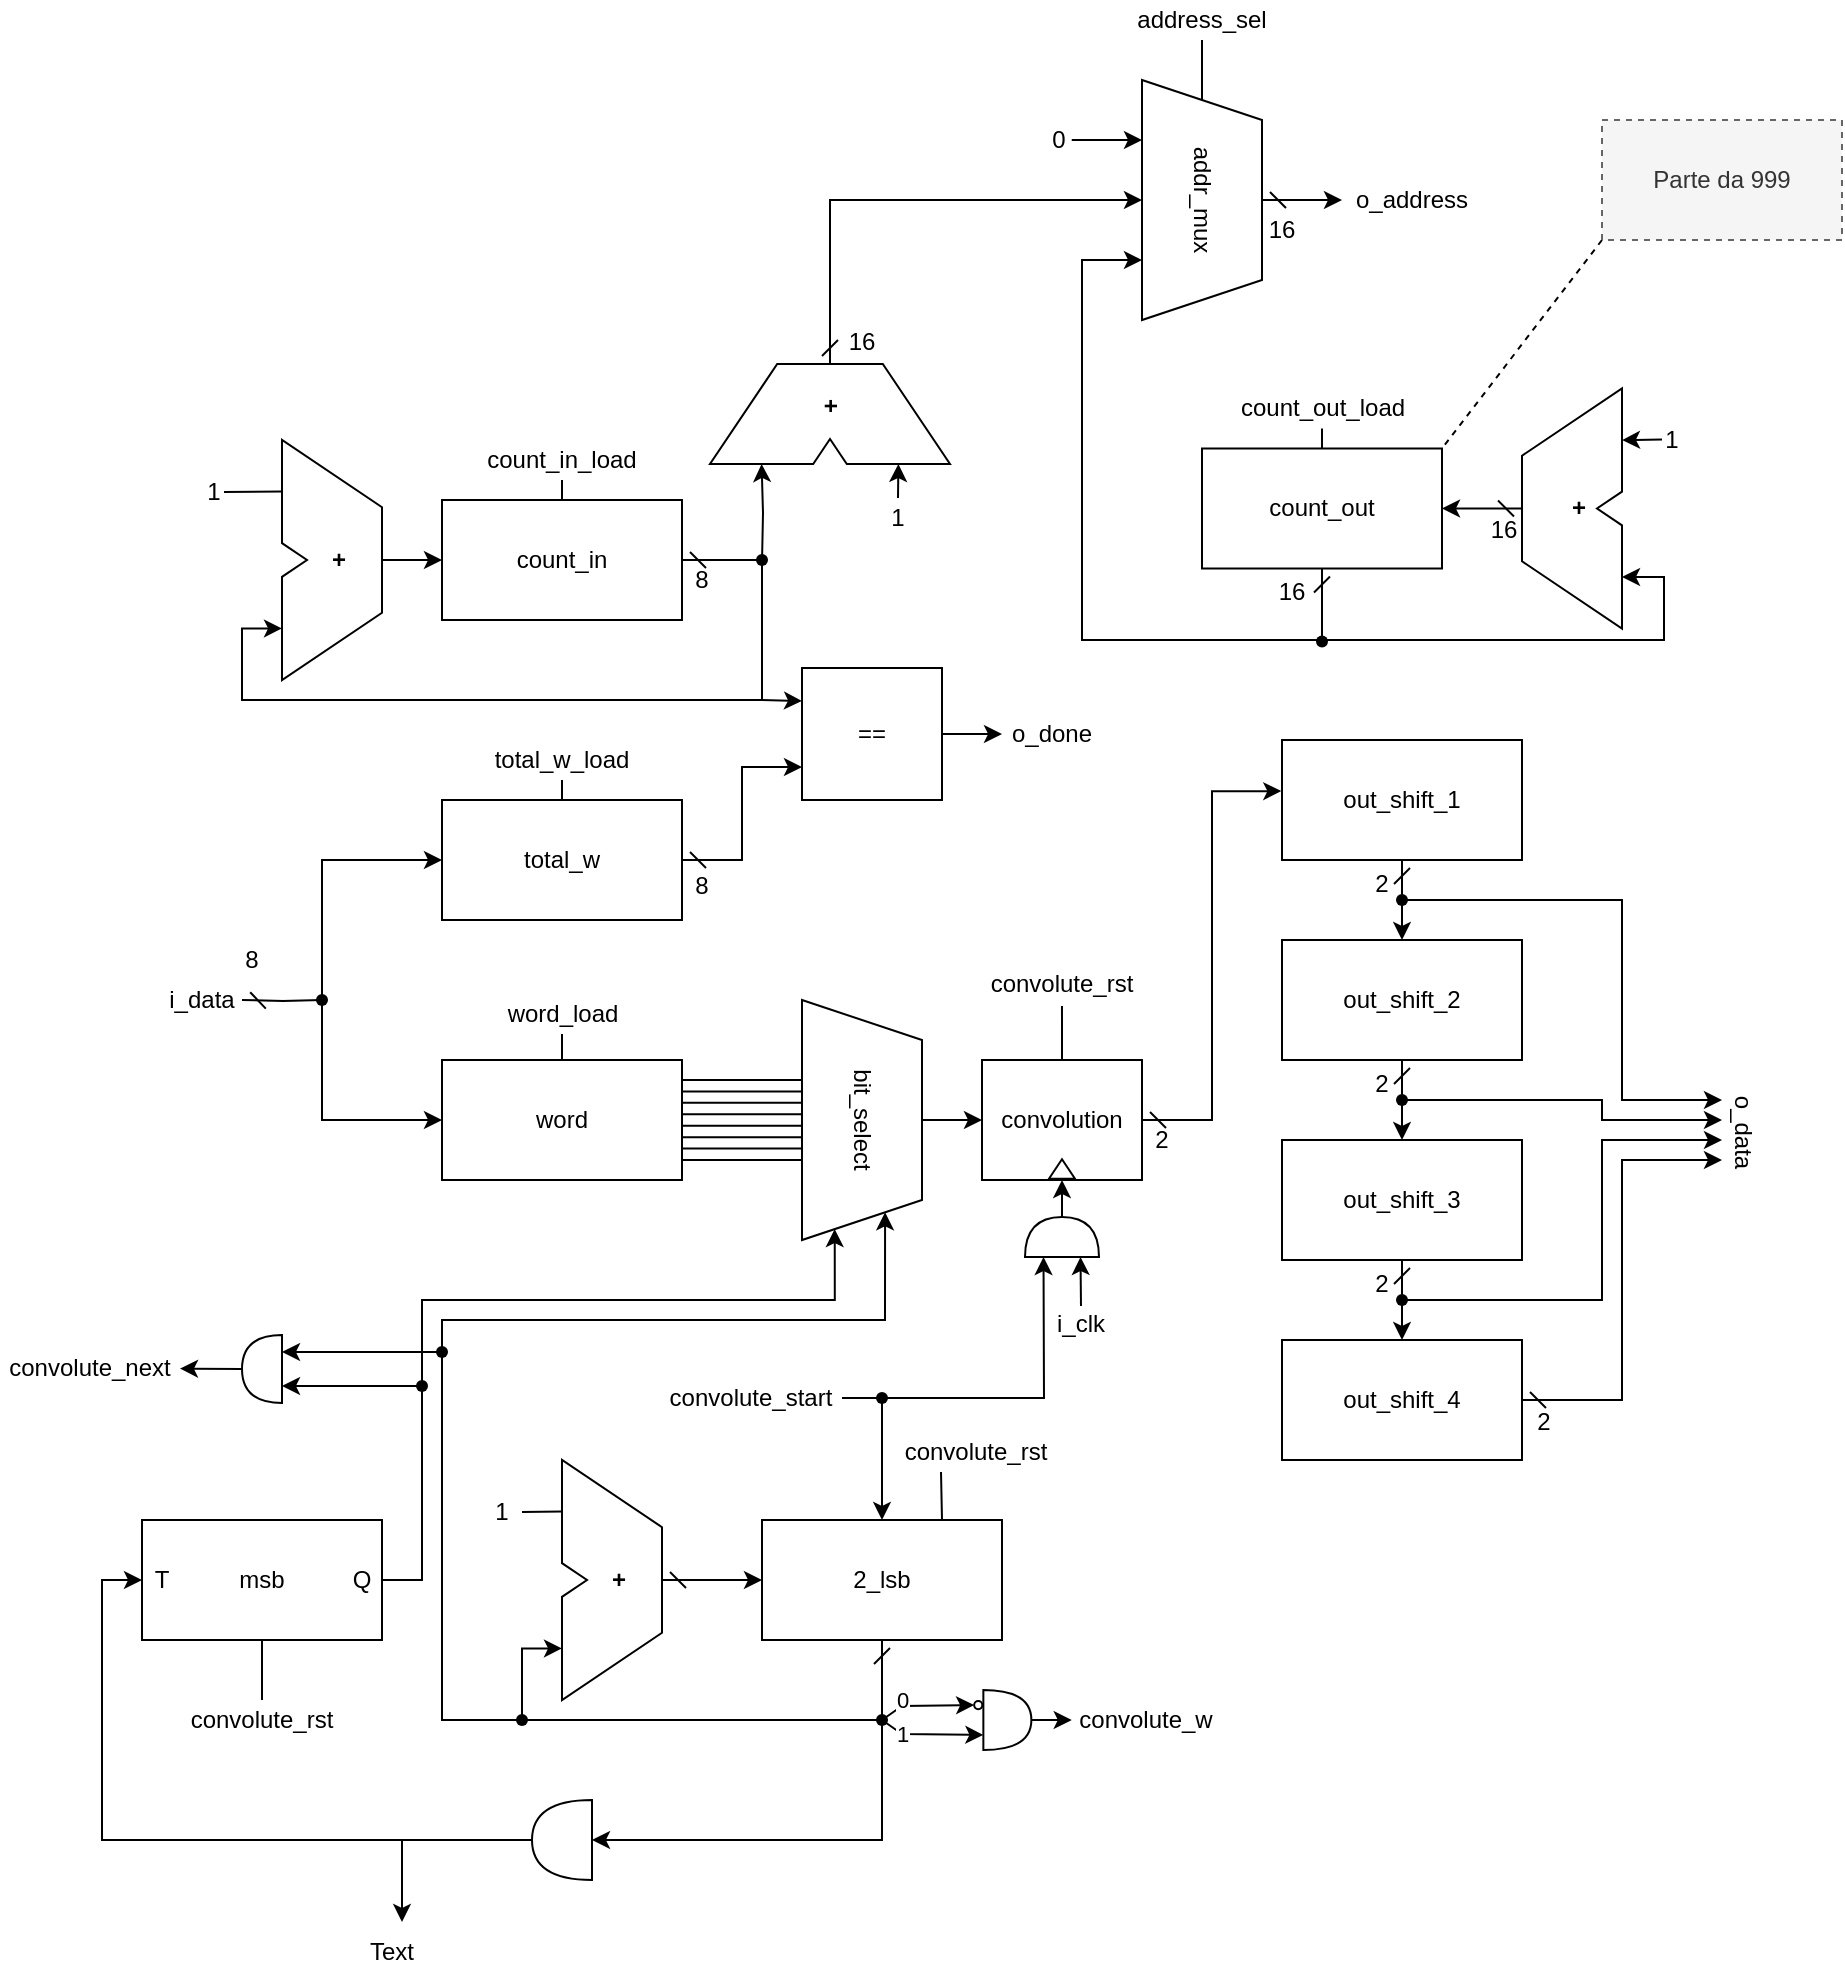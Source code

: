 <mxfile version="16.5.1" type="device" pages="2"><diagram id="H4VAgWWVeAUZoj3Tikvj" name="Datapath"><mxGraphModel dx="2370" dy="1455" grid="1" gridSize="10" guides="1" tooltips="1" connect="1" arrows="1" fold="1" page="1" pageScale="1" pageWidth="1169" pageHeight="827" math="0" shadow="0"><root><mxCell id="t_H6dL8Vl4oUM1RxUbym-0"/><mxCell id="t_H6dL8Vl4oUM1RxUbym-1" parent="t_H6dL8Vl4oUM1RxUbym-0"/><mxCell id="N_eZsPoS-rUB6vPYUfoV-1" value="count_in" style="rounded=0;whiteSpace=wrap;html=1;" parent="t_H6dL8Vl4oUM1RxUbym-1" vertex="1"><mxGeometry x="261" y="290" width="120" height="60" as="geometry"/></mxCell><mxCell id="N_eZsPoS-rUB6vPYUfoV-12" value="count_in_load" style="text;html=1;align=center;verticalAlign=middle;whiteSpace=wrap;rounded=0;" parent="t_H6dL8Vl4oUM1RxUbym-1" vertex="1"><mxGeometry x="281" y="260" width="80" height="20" as="geometry"/></mxCell><mxCell id="N_eZsPoS-rUB6vPYUfoV-48" value="8" style="text;html=1;strokeColor=none;fillColor=none;align=center;verticalAlign=middle;whiteSpace=wrap;rounded=0;sketch=0;" parent="t_H6dL8Vl4oUM1RxUbym-1" vertex="1"><mxGeometry x="381" y="320" width="20" height="20" as="geometry"/></mxCell><mxCell id="N_eZsPoS-rUB6vPYUfoV-74" style="edgeStyle=orthogonalEdgeStyle;rounded=0;sketch=0;orthogonalLoop=1;jettySize=auto;html=1;exitX=1;exitY=0.5;exitDx=0;exitDy=0;exitPerimeter=0;entryX=0.5;entryY=1;entryDx=0;entryDy=0;startArrow=dash;startFill=0;endArrow=classic;endFill=1;" parent="t_H6dL8Vl4oUM1RxUbym-1" source="N_eZsPoS-rUB6vPYUfoV-50" target="N_eZsPoS-rUB6vPYUfoV-67" edge="1"><mxGeometry relative="1" as="geometry"/></mxCell><mxCell id="N_eZsPoS-rUB6vPYUfoV-50" value="+" style="shape=stencil(rZTtDoIgFIavhr+NDy3/Nqr7IKNkETgwq7sPxVpqupQ253beow8fe3YAoTZjOQcYZoBsAMYIQvd29c3XUVMym/O08FnJjGB7yX3HFkaf+U0cigYhVMaNKKou2QK4dt9UD6GpVspBhFa21fnoOxgTyv0L7x7WLP9oVQDv5gIWGMXhkFUSDEEzAIu4s49kOZ2CumfB4YwZt9FF4OQfF4Ki7xRCXTLkH6F7lp5PRl/V4evaOavc7jVe7Ysu+SxjXwAp1CAgItMJqI2IgzcRr0IJ77kyBRG1GeOm/oQYt+ztmtSWj7jo8p4SdTrgEaFHbfiIYEchpZ+jQ+72AHXqh3cdPAE=);whiteSpace=wrap;html=1;spacingLeft=7;fontStyle=1;rotation=-90;" parent="t_H6dL8Vl4oUM1RxUbym-1" vertex="1"><mxGeometry x="430" y="187" width="50" height="120" as="geometry"/></mxCell><mxCell id="N_eZsPoS-rUB6vPYUfoV-58" value="1" style="text;html=1;strokeColor=none;fillColor=none;align=center;verticalAlign=middle;whiteSpace=wrap;rounded=0;sketch=0;" parent="t_H6dL8Vl4oUM1RxUbym-1" vertex="1"><mxGeometry x="483" y="289" width="12" height="20" as="geometry"/></mxCell><mxCell id="FY6GpwYyWeBH02KwFRoT-124" style="edgeStyle=orthogonalEdgeStyle;rounded=0;orthogonalLoop=1;jettySize=auto;html=1;exitX=1;exitY=0.5;exitDx=0;exitDy=0;entryX=0;entryY=0.75;entryDx=0;entryDy=0;startArrow=dash;startFill=0;endArrow=classic;endFill=1;elbow=vertical;" edge="1" parent="t_H6dL8Vl4oUM1RxUbym-1" source="N_eZsPoS-rUB6vPYUfoV-62" target="N_eZsPoS-rUB6vPYUfoV-132"><mxGeometry relative="1" as="geometry"/></mxCell><mxCell id="N_eZsPoS-rUB6vPYUfoV-62" value="total_w" style="rounded=0;whiteSpace=wrap;html=1;sketch=0;glass=0;" parent="t_H6dL8Vl4oUM1RxUbym-1" vertex="1"><mxGeometry x="261" y="440" width="120" height="60" as="geometry"/></mxCell><mxCell id="N_eZsPoS-rUB6vPYUfoV-71" style="edgeStyle=orthogonalEdgeStyle;rounded=0;sketch=0;orthogonalLoop=1;jettySize=auto;html=1;exitX=0.5;exitY=0;exitDx=0;exitDy=0;entryX=0;entryY=0.5;entryDx=0;entryDy=0;startArrow=dash;startFill=0;endArrow=classic;endFill=1;" parent="t_H6dL8Vl4oUM1RxUbym-1" source="N_eZsPoS-rUB6vPYUfoV-67" target="N_eZsPoS-rUB6vPYUfoV-101" edge="1"><mxGeometry relative="1" as="geometry"><mxPoint x="716" y="95" as="targetPoint"/></mxGeometry></mxCell><mxCell id="N_eZsPoS-rUB6vPYUfoV-67" value="addr_mux" style="shape=trapezoid;perimeter=trapezoidPerimeter;fixedSize=1;rounded=0;sketch=0;rotation=90;html=1;whiteSpace=wrap;verticalAlign=middle;" parent="t_H6dL8Vl4oUM1RxUbym-1" vertex="1"><mxGeometry x="581" y="110" width="120" height="60" as="geometry"/></mxCell><mxCell id="N_eZsPoS-rUB6vPYUfoV-72" value="16" style="text;html=1;strokeColor=none;fillColor=none;align=center;verticalAlign=middle;whiteSpace=wrap;rounded=0;sketch=0;" parent="t_H6dL8Vl4oUM1RxUbym-1" vertex="1"><mxGeometry x="671" y="145" width="20" height="20" as="geometry"/></mxCell><mxCell id="N_eZsPoS-rUB6vPYUfoV-82" value="8" style="text;html=1;strokeColor=none;fillColor=none;align=center;verticalAlign=middle;whiteSpace=wrap;rounded=0;sketch=0;" parent="t_H6dL8Vl4oUM1RxUbym-1" vertex="1"><mxGeometry x="161" y="510" width="10" height="20" as="geometry"/></mxCell><mxCell id="N_eZsPoS-rUB6vPYUfoV-83" value="total_w_load" style="text;html=1;align=center;verticalAlign=middle;whiteSpace=wrap;rounded=0;" parent="t_H6dL8Vl4oUM1RxUbym-1" vertex="1"><mxGeometry x="291" y="410" width="60" height="20" as="geometry"/></mxCell><mxCell id="N_eZsPoS-rUB6vPYUfoV-84" value="" style="endArrow=none;html=1;rounded=0;sketch=0;exitX=0.5;exitY=0;exitDx=0;exitDy=0;entryX=0.5;entryY=1;entryDx=0;entryDy=0;" parent="t_H6dL8Vl4oUM1RxUbym-1" source="N_eZsPoS-rUB6vPYUfoV-62" target="N_eZsPoS-rUB6vPYUfoV-83" edge="1"><mxGeometry width="50" height="50" relative="1" as="geometry"><mxPoint x="361" y="370" as="sourcePoint"/><mxPoint x="351" y="420" as="targetPoint"/></mxGeometry></mxCell><mxCell id="N_eZsPoS-rUB6vPYUfoV-91" value="" style="endArrow=classic;html=1;rounded=0;sketch=0;entryX=0;entryY=0.215;entryDx=0;entryDy=0;entryPerimeter=0;edgeStyle=orthogonalEdgeStyle;" parent="t_H6dL8Vl4oUM1RxUbym-1" target="N_eZsPoS-rUB6vPYUfoV-50" edge="1"><mxGeometry width="50" height="50" relative="1" as="geometry"><mxPoint x="421" y="321" as="sourcePoint"/><mxPoint x="511" y="270" as="targetPoint"/></mxGeometry></mxCell><mxCell id="N_eZsPoS-rUB6vPYUfoV-93" value="" style="ellipse;whiteSpace=wrap;html=1;aspect=fixed;rounded=0;sketch=0;strokeColor=none;connectable=0;fillColor=#000000;" parent="t_H6dL8Vl4oUM1RxUbym-1" vertex="1"><mxGeometry x="418" y="317" width="6" height="6" as="geometry"/></mxCell><mxCell id="N_eZsPoS-rUB6vPYUfoV-101" value="o_address" style="text;html=1;strokeColor=none;fillColor=none;align=center;verticalAlign=middle;whiteSpace=wrap;rounded=0;sketch=0;" parent="t_H6dL8Vl4oUM1RxUbym-1" vertex="1"><mxGeometry x="711" y="130" width="70" height="20" as="geometry"/></mxCell><mxCell id="N_eZsPoS-rUB6vPYUfoV-107" value="" style="endArrow=classic;html=1;rounded=0;sketch=0;entryX=0;entryY=0.785;entryDx=0;entryDy=0;entryPerimeter=0;exitX=0.5;exitY=0;exitDx=0;exitDy=0;" parent="t_H6dL8Vl4oUM1RxUbym-1" source="N_eZsPoS-rUB6vPYUfoV-58" target="N_eZsPoS-rUB6vPYUfoV-50" edge="1"><mxGeometry width="50" height="50" relative="1" as="geometry"><mxPoint x="490" y="250" as="sourcePoint"/><mxPoint x="571" y="200" as="targetPoint"/></mxGeometry></mxCell><mxCell id="N_eZsPoS-rUB6vPYUfoV-110" value="16" style="text;html=1;strokeColor=none;fillColor=none;align=center;verticalAlign=middle;whiteSpace=wrap;rounded=0;sketch=0;" parent="t_H6dL8Vl4oUM1RxUbym-1" vertex="1"><mxGeometry x="461" y="201" width="20" height="20" as="geometry"/></mxCell><mxCell id="N_eZsPoS-rUB6vPYUfoV-112" value="word" style="rounded=0;whiteSpace=wrap;html=1;sketch=0;" parent="t_H6dL8Vl4oUM1RxUbym-1" vertex="1"><mxGeometry x="261" y="570" width="120" height="60" as="geometry"/></mxCell><mxCell id="N_eZsPoS-rUB6vPYUfoV-114" value="" style="endArrow=none;html=1;rounded=0;sketch=0;exitX=1;exitY=0.5;exitDx=0;exitDy=0;startArrow=dash;startFill=0;" parent="t_H6dL8Vl4oUM1RxUbym-1" source="N_eZsPoS-rUB6vPYUfoV-1" edge="1"><mxGeometry width="50" height="50" relative="1" as="geometry"><mxPoint x="461" y="490" as="sourcePoint"/><mxPoint x="421" y="320" as="targetPoint"/></mxGeometry></mxCell><mxCell id="N_eZsPoS-rUB6vPYUfoV-122" style="edgeStyle=orthogonalEdgeStyle;rounded=0;sketch=0;orthogonalLoop=1;jettySize=auto;html=1;startArrow=dash;startFill=0;endArrow=none;endFill=0;" parent="t_H6dL8Vl4oUM1RxUbym-1" edge="1"><mxGeometry relative="1" as="geometry"><mxPoint x="161" y="540" as="sourcePoint"/><mxPoint x="201" y="540" as="targetPoint"/></mxGeometry></mxCell><mxCell id="N_eZsPoS-rUB6vPYUfoV-115" value="i_data" style="text;html=1;strokeColor=none;fillColor=none;align=center;verticalAlign=middle;whiteSpace=wrap;rounded=0;sketch=0;" parent="t_H6dL8Vl4oUM1RxUbym-1" vertex="1"><mxGeometry x="121" y="530" width="40" height="20" as="geometry"/></mxCell><mxCell id="N_eZsPoS-rUB6vPYUfoV-116" value="word_load" style="text;html=1;align=center;verticalAlign=middle;whiteSpace=wrap;rounded=0;" parent="t_H6dL8Vl4oUM1RxUbym-1" vertex="1"><mxGeometry x="288.5" y="537" width="65" height="20" as="geometry"/></mxCell><mxCell id="N_eZsPoS-rUB6vPYUfoV-125" value="" style="endArrow=classic;html=1;rounded=0;sketch=0;entryX=0;entryY=0.5;entryDx=0;entryDy=0;edgeStyle=orthogonalEdgeStyle;" parent="t_H6dL8Vl4oUM1RxUbym-1" target="N_eZsPoS-rUB6vPYUfoV-62" edge="1"><mxGeometry width="50" height="50" relative="1" as="geometry"><mxPoint x="201" y="540" as="sourcePoint"/><mxPoint x="511" y="480" as="targetPoint"/><Array as="points"><mxPoint x="201" y="470"/></Array></mxGeometry></mxCell><mxCell id="N_eZsPoS-rUB6vPYUfoV-126" value="" style="endArrow=classic;html=1;rounded=0;sketch=0;entryX=0;entryY=0.5;entryDx=0;entryDy=0;edgeStyle=orthogonalEdgeStyle;" parent="t_H6dL8Vl4oUM1RxUbym-1" target="N_eZsPoS-rUB6vPYUfoV-112" edge="1"><mxGeometry width="50" height="50" relative="1" as="geometry"><mxPoint x="201" y="540" as="sourcePoint"/><mxPoint x="381" y="500" as="targetPoint"/><Array as="points"><mxPoint x="201" y="600"/></Array></mxGeometry></mxCell><mxCell id="N_eZsPoS-rUB6vPYUfoV-127" value="" style="ellipse;whiteSpace=wrap;html=1;aspect=fixed;rounded=0;sketch=0;strokeColor=none;connectable=0;fillColor=#000000;" parent="t_H6dL8Vl4oUM1RxUbym-1" vertex="1"><mxGeometry x="198" y="537" width="6" height="6" as="geometry"/></mxCell><mxCell id="FY6GpwYyWeBH02KwFRoT-122" style="edgeStyle=orthogonalEdgeStyle;rounded=0;orthogonalLoop=1;jettySize=auto;html=1;exitX=1;exitY=0.5;exitDx=0;exitDy=0;startArrow=none;startFill=0;endArrow=classic;endFill=1;elbow=vertical;" edge="1" parent="t_H6dL8Vl4oUM1RxUbym-1" source="N_eZsPoS-rUB6vPYUfoV-132" target="N_eZsPoS-rUB6vPYUfoV-136"><mxGeometry relative="1" as="geometry"/></mxCell><mxCell id="N_eZsPoS-rUB6vPYUfoV-132" value="==" style="rounded=0;whiteSpace=wrap;html=1;sketch=0;verticalAlign=middle;align=center;spacingRight=0;spacingLeft=0;" parent="t_H6dL8Vl4oUM1RxUbym-1" vertex="1"><mxGeometry x="441" y="374" width="70" height="66" as="geometry"/></mxCell><mxCell id="N_eZsPoS-rUB6vPYUfoV-136" value="o_done" style="text;html=1;strokeColor=none;fillColor=none;align=center;verticalAlign=middle;whiteSpace=wrap;rounded=0;sketch=0;" parent="t_H6dL8Vl4oUM1RxUbym-1" vertex="1"><mxGeometry x="541" y="392" width="50" height="30" as="geometry"/></mxCell><mxCell id="l9-NlvAzsb2n3zg8TA1f-36" style="edgeStyle=orthogonalEdgeStyle;rounded=0;sketch=0;orthogonalLoop=1;jettySize=auto;html=1;exitX=1;exitY=0.5;exitDx=0;exitDy=0;entryX=-0.003;entryY=0.426;entryDx=0;entryDy=0;startArrow=dash;startFill=0;entryPerimeter=0;" parent="t_H6dL8Vl4oUM1RxUbym-1" source="N_eZsPoS-rUB6vPYUfoV-137" target="N_eZsPoS-rUB6vPYUfoV-153" edge="1"><mxGeometry relative="1" as="geometry"><mxPoint x="641" y="600.0" as="targetPoint"/></mxGeometry></mxCell><mxCell id="N_eZsPoS-rUB6vPYUfoV-137" value="convolution" style="rounded=0;whiteSpace=wrap;html=1;sketch=0;" parent="t_H6dL8Vl4oUM1RxUbym-1" vertex="1"><mxGeometry x="531" y="570" width="80" height="60" as="geometry"/></mxCell><mxCell id="N_eZsPoS-rUB6vPYUfoV-147" style="edgeStyle=orthogonalEdgeStyle;curved=0;rounded=1;sketch=0;orthogonalLoop=1;jettySize=auto;html=1;exitX=0.5;exitY=0;exitDx=0;exitDy=0;entryX=0;entryY=0.5;entryDx=0;entryDy=0;startArrow=none;startFill=0;" parent="t_H6dL8Vl4oUM1RxUbym-1" source="N_eZsPoS-rUB6vPYUfoV-139" target="N_eZsPoS-rUB6vPYUfoV-137" edge="1"><mxGeometry relative="1" as="geometry"/></mxCell><mxCell id="N_eZsPoS-rUB6vPYUfoV-139" value="bit_select" style="shape=trapezoid;perimeter=trapezoidPerimeter;whiteSpace=wrap;html=1;fixedSize=1;rounded=0;sketch=0;rotation=90;" parent="t_H6dL8Vl4oUM1RxUbym-1" vertex="1"><mxGeometry x="411" y="570" width="120" height="60" as="geometry"/></mxCell><mxCell id="FY6GpwYyWeBH02KwFRoT-0" style="edgeStyle=orthogonalEdgeStyle;rounded=0;orthogonalLoop=1;jettySize=auto;html=1;exitX=0.5;exitY=1;exitDx=0;exitDy=0;entryX=0.5;entryY=0;entryDx=0;entryDy=0;startArrow=dash;startFill=0;" edge="1" parent="t_H6dL8Vl4oUM1RxUbym-1" source="N_eZsPoS-rUB6vPYUfoV-153" target="N_eZsPoS-rUB6vPYUfoV-154"><mxGeometry relative="1" as="geometry"/></mxCell><mxCell id="N_eZsPoS-rUB6vPYUfoV-153" value="out_shift_1" style="rounded=0;whiteSpace=wrap;html=1;glass=0;sketch=0;fillColor=#FFFFFF;" parent="t_H6dL8Vl4oUM1RxUbym-1" vertex="1"><mxGeometry x="681" y="410" width="120" height="60" as="geometry"/></mxCell><mxCell id="FY6GpwYyWeBH02KwFRoT-1" style="edgeStyle=orthogonalEdgeStyle;rounded=0;orthogonalLoop=1;jettySize=auto;html=1;exitX=0.5;exitY=1;exitDx=0;exitDy=0;entryX=0.5;entryY=0;entryDx=0;entryDy=0;startArrow=dash;startFill=0;" edge="1" parent="t_H6dL8Vl4oUM1RxUbym-1" source="N_eZsPoS-rUB6vPYUfoV-154" target="N_eZsPoS-rUB6vPYUfoV-155"><mxGeometry relative="1" as="geometry"/></mxCell><mxCell id="N_eZsPoS-rUB6vPYUfoV-154" value="out_shift_2" style="rounded=0;whiteSpace=wrap;html=1;glass=0;sketch=0;fillColor=#FFFFFF;" parent="t_H6dL8Vl4oUM1RxUbym-1" vertex="1"><mxGeometry x="681" y="510" width="120" height="60" as="geometry"/></mxCell><mxCell id="FY6GpwYyWeBH02KwFRoT-2" style="edgeStyle=orthogonalEdgeStyle;rounded=0;orthogonalLoop=1;jettySize=auto;html=1;exitX=0.5;exitY=1;exitDx=0;exitDy=0;entryX=0.5;entryY=0;entryDx=0;entryDy=0;startArrow=dash;startFill=0;" edge="1" parent="t_H6dL8Vl4oUM1RxUbym-1" source="N_eZsPoS-rUB6vPYUfoV-155" target="N_eZsPoS-rUB6vPYUfoV-156"><mxGeometry relative="1" as="geometry"/></mxCell><mxCell id="N_eZsPoS-rUB6vPYUfoV-155" value="out_shift_3" style="rounded=0;whiteSpace=wrap;html=1;glass=0;sketch=0;fillColor=#FFFFFF;" parent="t_H6dL8Vl4oUM1RxUbym-1" vertex="1"><mxGeometry x="681" y="610" width="120" height="60" as="geometry"/></mxCell><mxCell id="N_eZsPoS-rUB6vPYUfoV-156" value="out_shift_4" style="rounded=0;whiteSpace=wrap;html=1;glass=0;sketch=0;fillColor=#FFFFFF;" parent="t_H6dL8Vl4oUM1RxUbym-1" vertex="1"><mxGeometry x="681" y="710" width="120" height="60" as="geometry"/></mxCell><mxCell id="N_eZsPoS-rUB6vPYUfoV-160" value="o_data" style="text;html=1;strokeColor=none;fillColor=none;align=center;verticalAlign=middle;whiteSpace=wrap;rounded=0;glass=0;sketch=0;rotation=90;" parent="t_H6dL8Vl4oUM1RxUbym-1" vertex="1"><mxGeometry x="891" y="600" width="40" height="12.5" as="geometry"/></mxCell><mxCell id="l9-NlvAzsb2n3zg8TA1f-18" value="" style="endArrow=none;html=1;rounded=1;sketch=0;exitX=0.5;exitY=0;exitDx=0;exitDy=0;entryX=0.5;entryY=1;entryDx=0;entryDy=0;" parent="t_H6dL8Vl4oUM1RxUbym-1" source="N_eZsPoS-rUB6vPYUfoV-112" target="N_eZsPoS-rUB6vPYUfoV-116" edge="1"><mxGeometry width="50" height="50" relative="1" as="geometry"><mxPoint x="351" y="570" as="sourcePoint"/><mxPoint x="351" y="550" as="targetPoint"/></mxGeometry></mxCell><mxCell id="l9-NlvAzsb2n3zg8TA1f-29" value="" style="endArrow=none;html=1;rounded=1;sketch=0;exitX=0.5;exitY=0;exitDx=0;exitDy=0;entryX=0.5;entryY=1;entryDx=0;entryDy=0;" parent="t_H6dL8Vl4oUM1RxUbym-1" source="N_eZsPoS-rUB6vPYUfoV-1" target="N_eZsPoS-rUB6vPYUfoV-12" edge="1"><mxGeometry width="50" height="50" relative="1" as="geometry"><mxPoint x="321" y="290" as="sourcePoint"/><mxPoint x="351" y="270" as="targetPoint"/></mxGeometry></mxCell><mxCell id="l9-NlvAzsb2n3zg8TA1f-37" value="2" style="text;html=1;strokeColor=none;fillColor=none;align=center;verticalAlign=middle;whiteSpace=wrap;rounded=0;sketch=0;" parent="t_H6dL8Vl4oUM1RxUbym-1" vertex="1"><mxGeometry x="611" y="600" width="20" height="20" as="geometry"/></mxCell><mxCell id="FY6GpwYyWeBH02KwFRoT-3" value="" style="endArrow=classic;html=1;rounded=0;edgeStyle=orthogonalEdgeStyle;" edge="1" parent="t_H6dL8Vl4oUM1RxUbym-1"><mxGeometry width="50" height="50" relative="1" as="geometry"><mxPoint x="741" y="490" as="sourcePoint"/><mxPoint x="901" y="590" as="targetPoint"/><Array as="points"><mxPoint x="851" y="490"/><mxPoint x="851" y="590"/></Array></mxGeometry></mxCell><mxCell id="FY6GpwYyWeBH02KwFRoT-4" value="" style="endArrow=classic;html=1;rounded=0;edgeStyle=orthogonalEdgeStyle;" edge="1" parent="t_H6dL8Vl4oUM1RxUbym-1"><mxGeometry width="50" height="50" relative="1" as="geometry"><mxPoint x="741" y="590" as="sourcePoint"/><mxPoint x="901" y="600" as="targetPoint"/><Array as="points"><mxPoint x="841" y="590"/><mxPoint x="841" y="600"/></Array></mxGeometry></mxCell><mxCell id="FY6GpwYyWeBH02KwFRoT-5" value="" style="endArrow=classic;html=1;rounded=0;edgeStyle=orthogonalEdgeStyle;" edge="1" parent="t_H6dL8Vl4oUM1RxUbym-1"><mxGeometry width="50" height="50" relative="1" as="geometry"><mxPoint x="741" y="690" as="sourcePoint"/><mxPoint x="901" y="610" as="targetPoint"/><Array as="points"><mxPoint x="841" y="690"/><mxPoint x="841" y="610"/></Array></mxGeometry></mxCell><mxCell id="FY6GpwYyWeBH02KwFRoT-6" value="" style="endArrow=classic;html=1;rounded=0;exitX=1;exitY=0.5;exitDx=0;exitDy=0;edgeStyle=orthogonalEdgeStyle;startArrow=dash;startFill=0;" edge="1" parent="t_H6dL8Vl4oUM1RxUbym-1" source="N_eZsPoS-rUB6vPYUfoV-156"><mxGeometry width="50" height="50" relative="1" as="geometry"><mxPoint x="781" y="650" as="sourcePoint"/><mxPoint x="901" y="620" as="targetPoint"/><Array as="points"><mxPoint x="851" y="740"/><mxPoint x="851" y="620"/></Array></mxGeometry></mxCell><mxCell id="FY6GpwYyWeBH02KwFRoT-8" value="" style="ellipse;whiteSpace=wrap;html=1;aspect=fixed;rounded=0;sketch=0;strokeColor=none;fillColor=#000000;connectable=0;" vertex="1" parent="t_H6dL8Vl4oUM1RxUbym-1"><mxGeometry x="738" y="587" width="6" height="6" as="geometry"/></mxCell><mxCell id="FY6GpwYyWeBH02KwFRoT-9" value="" style="ellipse;whiteSpace=wrap;html=1;aspect=fixed;rounded=0;sketch=0;strokeColor=none;fillColor=#000000;connectable=0;" vertex="1" parent="t_H6dL8Vl4oUM1RxUbym-1"><mxGeometry x="738" y="487" width="6" height="6" as="geometry"/></mxCell><mxCell id="FY6GpwYyWeBH02KwFRoT-10" value="" style="ellipse;whiteSpace=wrap;html=1;aspect=fixed;rounded=0;sketch=0;strokeColor=none;fillColor=#000000;connectable=0;" vertex="1" parent="t_H6dL8Vl4oUM1RxUbym-1"><mxGeometry x="738" y="687" width="6" height="6" as="geometry"/></mxCell><mxCell id="FY6GpwYyWeBH02KwFRoT-11" value="2" style="text;html=1;strokeColor=none;fillColor=none;align=center;verticalAlign=middle;whiteSpace=wrap;rounded=0;sketch=0;" vertex="1" parent="t_H6dL8Vl4oUM1RxUbym-1"><mxGeometry x="726" y="477" width="10" height="10" as="geometry"/></mxCell><mxCell id="FY6GpwYyWeBH02KwFRoT-12" value="2" style="text;html=1;strokeColor=none;fillColor=none;align=center;verticalAlign=middle;whiteSpace=wrap;rounded=0;sketch=0;" vertex="1" parent="t_H6dL8Vl4oUM1RxUbym-1"><mxGeometry x="726" y="577" width="10" height="10" as="geometry"/></mxCell><mxCell id="FY6GpwYyWeBH02KwFRoT-13" value="2" style="text;html=1;strokeColor=none;fillColor=none;align=center;verticalAlign=middle;whiteSpace=wrap;rounded=0;sketch=0;" vertex="1" parent="t_H6dL8Vl4oUM1RxUbym-1"><mxGeometry x="807" y="746" width="10" height="10" as="geometry"/></mxCell><mxCell id="FY6GpwYyWeBH02KwFRoT-14" value="2" style="text;html=1;strokeColor=none;fillColor=none;align=center;verticalAlign=middle;whiteSpace=wrap;rounded=0;sketch=0;" vertex="1" parent="t_H6dL8Vl4oUM1RxUbym-1"><mxGeometry x="726" y="677" width="10" height="10" as="geometry"/></mxCell><mxCell id="FY6GpwYyWeBH02KwFRoT-19" style="edgeStyle=orthogonalEdgeStyle;rounded=0;orthogonalLoop=1;jettySize=auto;html=1;exitX=0.5;exitY=1;exitDx=0;exitDy=0;entryX=0;entryY=0.785;entryDx=0;entryDy=0;entryPerimeter=0;startArrow=dash;startFill=0;" edge="1" parent="t_H6dL8Vl4oUM1RxUbym-1" source="FY6GpwYyWeBH02KwFRoT-15" target="FY6GpwYyWeBH02KwFRoT-17"><mxGeometry relative="1" as="geometry"><Array as="points"><mxPoint x="481" y="900"/><mxPoint x="301" y="900"/><mxPoint x="301" y="864"/></Array></mxGeometry></mxCell><mxCell id="FY6GpwYyWeBH02KwFRoT-15" value="2_lsb" style="rounded=0;whiteSpace=wrap;html=1;" vertex="1" parent="t_H6dL8Vl4oUM1RxUbym-1"><mxGeometry x="421" y="800" width="120" height="60" as="geometry"/></mxCell><mxCell id="FY6GpwYyWeBH02KwFRoT-16" value="msb" style="rounded=0;whiteSpace=wrap;html=1;" vertex="1" parent="t_H6dL8Vl4oUM1RxUbym-1"><mxGeometry x="111" y="800" width="120" height="60" as="geometry"/></mxCell><mxCell id="FY6GpwYyWeBH02KwFRoT-17" value="+" style="shape=stencil(rZTtDoIgFIavhr+NDy3/Nqr7IKNkETgwq7sPxVpqupQ253beow8fe3YAoTZjOQcYZoBsAMYIQvd29c3XUVMym/O08FnJjGB7yX3HFkaf+U0cigYhVMaNKKou2QK4dt9UD6GpVspBhFa21fnoOxgTyv0L7x7WLP9oVQDv5gIWGMXhkFUSDEEzAIu4s49kOZ2CumfB4YwZt9FF4OQfF4Ki7xRCXTLkH6F7lp5PRl/V4evaOavc7jVe7Ysu+SxjXwAp1CAgItMJqI2IgzcRr0IJ77kyBRG1GeOm/oQYt+ztmtSWj7jo8p4SdTrgEaFHbfiIYEchpZ+jQ+72AHXqh3cdPAE=);whiteSpace=wrap;html=1;spacingLeft=7;fontStyle=1" vertex="1" parent="t_H6dL8Vl4oUM1RxUbym-1"><mxGeometry x="321" y="770" width="50" height="120" as="geometry"/></mxCell><mxCell id="FY6GpwYyWeBH02KwFRoT-20" value="" style="verticalLabelPosition=bottom;shadow=0;dashed=0;align=center;html=1;verticalAlign=top;shape=mxgraph.electrical.transmission.8_line_bus;" vertex="1" parent="t_H6dL8Vl4oUM1RxUbym-1"><mxGeometry x="381" y="580" width="60" height="40" as="geometry"/></mxCell><mxCell id="FY6GpwYyWeBH02KwFRoT-23" style="edgeStyle=orthogonalEdgeStyle;rounded=0;orthogonalLoop=1;jettySize=auto;html=1;exitX=1;exitY=0.5;exitDx=0;exitDy=0;entryX=0;entryY=0.5;entryDx=0;entryDy=0;startArrow=dash;startFill=0;exitPerimeter=0;" edge="1" parent="t_H6dL8Vl4oUM1RxUbym-1" source="FY6GpwYyWeBH02KwFRoT-17" target="FY6GpwYyWeBH02KwFRoT-15"><mxGeometry relative="1" as="geometry"><mxPoint x="462" y="800" as="sourcePoint"/></mxGeometry></mxCell><mxCell id="FY6GpwYyWeBH02KwFRoT-24" value="convolute_start" style="text;html=1;strokeColor=none;fillColor=none;align=center;verticalAlign=middle;whiteSpace=wrap;rounded=0;" vertex="1" parent="t_H6dL8Vl4oUM1RxUbym-1"><mxGeometry x="368.5" y="731" width="92.5" height="15" as="geometry"/></mxCell><mxCell id="FY6GpwYyWeBH02KwFRoT-28" value="1" style="text;html=1;strokeColor=none;fillColor=none;align=center;verticalAlign=middle;whiteSpace=wrap;rounded=0;" vertex="1" parent="t_H6dL8Vl4oUM1RxUbym-1"><mxGeometry x="281" y="786" width="20" height="20" as="geometry"/></mxCell><mxCell id="FY6GpwYyWeBH02KwFRoT-29" value="" style="endArrow=none;html=1;rounded=0;exitX=1;exitY=0.5;exitDx=0;exitDy=0;entryX=0;entryY=0.215;entryDx=0;entryDy=0;entryPerimeter=0;" edge="1" parent="t_H6dL8Vl4oUM1RxUbym-1" source="FY6GpwYyWeBH02KwFRoT-28" target="FY6GpwYyWeBH02KwFRoT-17"><mxGeometry width="50" height="50" relative="1" as="geometry"><mxPoint x="291" y="810" as="sourcePoint"/><mxPoint x="341" y="760" as="targetPoint"/></mxGeometry></mxCell><mxCell id="FY6GpwYyWeBH02KwFRoT-30" value="T" style="text;html=1;strokeColor=none;fillColor=none;align=center;verticalAlign=middle;whiteSpace=wrap;rounded=0;" vertex="1" parent="t_H6dL8Vl4oUM1RxUbym-1"><mxGeometry x="116" y="820" width="10" height="20" as="geometry"/></mxCell><mxCell id="FY6GpwYyWeBH02KwFRoT-31" value="Q" style="text;html=1;strokeColor=none;fillColor=none;align=center;verticalAlign=middle;whiteSpace=wrap;rounded=0;" vertex="1" parent="t_H6dL8Vl4oUM1RxUbym-1"><mxGeometry x="216" y="820" width="10" height="20" as="geometry"/></mxCell><mxCell id="FY6GpwYyWeBH02KwFRoT-106" style="edgeStyle=orthogonalEdgeStyle;rounded=0;orthogonalLoop=1;jettySize=auto;html=1;exitX=1;exitY=0.5;exitDx=0;exitDy=0;exitPerimeter=0;entryX=0;entryY=0.5;entryDx=0;entryDy=0;startArrow=none;startFill=0;endArrow=classic;endFill=1;elbow=vertical;" edge="1" parent="t_H6dL8Vl4oUM1RxUbym-1" source="FY6GpwYyWeBH02KwFRoT-34" target="FY6GpwYyWeBH02KwFRoT-16"><mxGeometry relative="1" as="geometry"/></mxCell><mxCell id="FY6GpwYyWeBH02KwFRoT-34" value="" style="shape=or;whiteSpace=wrap;html=1;rotation=-180;" vertex="1" parent="t_H6dL8Vl4oUM1RxUbym-1"><mxGeometry x="306" y="940" width="30" height="40" as="geometry"/></mxCell><mxCell id="FY6GpwYyWeBH02KwFRoT-35" value="" style="endArrow=classic;html=1;rounded=0;entryX=0;entryY=0.5;entryDx=0;entryDy=0;entryPerimeter=0;edgeStyle=orthogonalEdgeStyle;" edge="1" parent="t_H6dL8Vl4oUM1RxUbym-1" target="FY6GpwYyWeBH02KwFRoT-34"><mxGeometry width="50" height="50" relative="1" as="geometry"><mxPoint x="477" y="900" as="sourcePoint"/><mxPoint x="507" y="880" as="targetPoint"/><Array as="points"><mxPoint x="481" y="900"/><mxPoint x="481" y="960"/></Array></mxGeometry></mxCell><mxCell id="FY6GpwYyWeBH02KwFRoT-36" value="" style="ellipse;whiteSpace=wrap;html=1;aspect=fixed;rounded=0;sketch=0;strokeColor=none;fillColor=#000000;connectable=0;" vertex="1" parent="t_H6dL8Vl4oUM1RxUbym-1"><mxGeometry x="478" y="897" width="6" height="6" as="geometry"/></mxCell><mxCell id="FY6GpwYyWeBH02KwFRoT-39" value="" style="endArrow=classic;html=1;rounded=0;entryX=1;entryY=0.25;entryDx=0;entryDy=0;edgeStyle=orthogonalEdgeStyle;" edge="1" parent="t_H6dL8Vl4oUM1RxUbym-1" target="N_eZsPoS-rUB6vPYUfoV-139"><mxGeometry width="50" height="50" relative="1" as="geometry"><mxPoint x="301" y="900" as="sourcePoint"/><mxPoint x="561" y="700" as="targetPoint"/><Array as="points"><mxPoint x="301" y="900"/><mxPoint x="261" y="900"/><mxPoint x="261" y="700"/><mxPoint x="482" y="700"/></Array></mxGeometry></mxCell><mxCell id="FY6GpwYyWeBH02KwFRoT-42" value="" style="endArrow=classic;html=1;rounded=0;exitX=1;exitY=0.5;exitDx=0;exitDy=0;entryX=1;entryY=0.75;entryDx=0;entryDy=0;edgeStyle=orthogonalEdgeStyle;" edge="1" parent="t_H6dL8Vl4oUM1RxUbym-1" source="FY6GpwYyWeBH02KwFRoT-16" target="N_eZsPoS-rUB6vPYUfoV-139"><mxGeometry width="50" height="50" relative="1" as="geometry"><mxPoint x="311" y="760" as="sourcePoint"/><mxPoint x="361" y="710" as="targetPoint"/><Array as="points"><mxPoint x="251" y="830"/><mxPoint x="251" y="690"/><mxPoint x="457" y="690"/></Array></mxGeometry></mxCell><mxCell id="FY6GpwYyWeBH02KwFRoT-47" style="edgeStyle=orthogonalEdgeStyle;rounded=1;orthogonalLoop=1;jettySize=auto;html=1;exitX=1;exitY=0.5;exitDx=0;exitDy=0;exitPerimeter=0;entryX=0.5;entryY=1;entryDx=0;entryDy=0;startArrow=none;startFill=0;endArrow=classic;endFill=1;" edge="1" parent="t_H6dL8Vl4oUM1RxUbym-1" source="FY6GpwYyWeBH02KwFRoT-46" target="N_eZsPoS-rUB6vPYUfoV-137"><mxGeometry relative="1" as="geometry"/></mxCell><mxCell id="FY6GpwYyWeBH02KwFRoT-46" value="" style="shape=or;whiteSpace=wrap;html=1;rotation=-90;" vertex="1" parent="t_H6dL8Vl4oUM1RxUbym-1"><mxGeometry x="561" y="640" width="20" height="37" as="geometry"/></mxCell><mxCell id="FY6GpwYyWeBH02KwFRoT-48" value="" style="triangle;whiteSpace=wrap;html=1;rotation=-90;" vertex="1" parent="t_H6dL8Vl4oUM1RxUbym-1"><mxGeometry x="566.12" y="618" width="9.75" height="13" as="geometry"/></mxCell><mxCell id="FY6GpwYyWeBH02KwFRoT-49" value="i_clk" style="text;html=1;strokeColor=none;fillColor=none;align=center;verticalAlign=middle;whiteSpace=wrap;rounded=0;" vertex="1" parent="t_H6dL8Vl4oUM1RxUbym-1"><mxGeometry x="564" y="693" width="33" height="17" as="geometry"/></mxCell><mxCell id="FY6GpwYyWeBH02KwFRoT-51" value="" style="endArrow=classic;html=1;rounded=0;entryX=0;entryY=0.25;entryDx=0;entryDy=0;entryPerimeter=0;" edge="1" parent="t_H6dL8Vl4oUM1RxUbym-1" target="FY6GpwYyWeBH02KwFRoT-46"><mxGeometry width="50" height="50" relative="1" as="geometry"><mxPoint x="461" y="739" as="sourcePoint"/><mxPoint x="521" y="610" as="targetPoint"/><Array as="points"><mxPoint x="562" y="739"/></Array></mxGeometry></mxCell><mxCell id="FY6GpwYyWeBH02KwFRoT-52" value="" style="endArrow=classic;html=1;rounded=1;exitX=0.5;exitY=0;exitDx=0;exitDy=0;entryX=0;entryY=0.75;entryDx=0;entryDy=0;entryPerimeter=0;" edge="1" parent="t_H6dL8Vl4oUM1RxUbym-1" source="FY6GpwYyWeBH02KwFRoT-49" target="FY6GpwYyWeBH02KwFRoT-46"><mxGeometry width="50" height="50" relative="1" as="geometry"><mxPoint x="471" y="660" as="sourcePoint"/><mxPoint x="521" y="610" as="targetPoint"/></mxGeometry></mxCell><mxCell id="FY6GpwYyWeBH02KwFRoT-53" value="" style="endArrow=classic;html=1;rounded=1;entryX=0.5;entryY=0;entryDx=0;entryDy=0;" edge="1" parent="t_H6dL8Vl4oUM1RxUbym-1" target="FY6GpwYyWeBH02KwFRoT-15"><mxGeometry width="50" height="50" relative="1" as="geometry"><mxPoint x="481" y="740" as="sourcePoint"/><mxPoint x="432" y="780" as="targetPoint"/></mxGeometry></mxCell><mxCell id="FY6GpwYyWeBH02KwFRoT-54" value="" style="ellipse;whiteSpace=wrap;html=1;aspect=fixed;rounded=0;sketch=0;strokeColor=none;fillColor=#000000;connectable=0;" vertex="1" parent="t_H6dL8Vl4oUM1RxUbym-1"><mxGeometry x="478" y="736" width="6" height="6" as="geometry"/></mxCell><mxCell id="FY6GpwYyWeBH02KwFRoT-59" value="convolute_rst" style="text;html=1;strokeColor=none;fillColor=none;align=center;verticalAlign=middle;whiteSpace=wrap;rounded=0;" vertex="1" parent="t_H6dL8Vl4oUM1RxUbym-1"><mxGeometry x="530.99" y="520" width="80" height="23" as="geometry"/></mxCell><mxCell id="FY6GpwYyWeBH02KwFRoT-60" value="" style="endArrow=none;html=1;rounded=0;exitX=0.5;exitY=0;exitDx=0;exitDy=0;entryX=0.5;entryY=1;entryDx=0;entryDy=0;" edge="1" parent="t_H6dL8Vl4oUM1RxUbym-1" source="N_eZsPoS-rUB6vPYUfoV-137" target="FY6GpwYyWeBH02KwFRoT-59"><mxGeometry width="50" height="50" relative="1" as="geometry"><mxPoint x="551" y="560" as="sourcePoint"/><mxPoint x="601" y="510" as="targetPoint"/></mxGeometry></mxCell><mxCell id="FY6GpwYyWeBH02KwFRoT-61" value="" style="ellipse;whiteSpace=wrap;html=1;aspect=fixed;rounded=0;sketch=0;strokeColor=none;fillColor=#000000;connectable=0;" vertex="1" parent="t_H6dL8Vl4oUM1RxUbym-1"><mxGeometry x="298" y="897" width="6" height="6" as="geometry"/></mxCell><mxCell id="FY6GpwYyWeBH02KwFRoT-64" value="convolute_w" style="text;html=1;strokeColor=none;fillColor=none;align=center;verticalAlign=middle;whiteSpace=wrap;rounded=0;" vertex="1" parent="t_H6dL8Vl4oUM1RxUbym-1"><mxGeometry x="575.87" y="892.5" width="74" height="15" as="geometry"/></mxCell><mxCell id="FY6GpwYyWeBH02KwFRoT-68" value="" style="shape=or;whiteSpace=wrap;html=1;rotation=-180;" vertex="1" parent="t_H6dL8Vl4oUM1RxUbym-1"><mxGeometry x="161" y="707.5" width="20" height="34" as="geometry"/></mxCell><mxCell id="FY6GpwYyWeBH02KwFRoT-69" value="" style="endArrow=classic;html=1;rounded=0;entryX=0;entryY=0.25;entryDx=0;entryDy=0;entryPerimeter=0;" edge="1" parent="t_H6dL8Vl4oUM1RxUbym-1" target="FY6GpwYyWeBH02KwFRoT-68"><mxGeometry width="50" height="50" relative="1" as="geometry"><mxPoint x="251" y="733" as="sourcePoint"/><mxPoint x="331" y="730" as="targetPoint"/></mxGeometry></mxCell><mxCell id="FY6GpwYyWeBH02KwFRoT-70" value="" style="endArrow=classic;html=1;rounded=0;entryX=0;entryY=0.75;entryDx=0;entryDy=0;entryPerimeter=0;" edge="1" parent="t_H6dL8Vl4oUM1RxUbym-1" target="FY6GpwYyWeBH02KwFRoT-68"><mxGeometry width="50" height="50" relative="1" as="geometry"><mxPoint x="261" y="716" as="sourcePoint"/><mxPoint x="291" y="740" as="targetPoint"/></mxGeometry></mxCell><mxCell id="FY6GpwYyWeBH02KwFRoT-71" value="" style="ellipse;whiteSpace=wrap;html=1;aspect=fixed;rounded=0;sketch=0;strokeColor=none;fillColor=#000000;connectable=0;" vertex="1" parent="t_H6dL8Vl4oUM1RxUbym-1"><mxGeometry x="248" y="730" width="6" height="6" as="geometry"/></mxCell><mxCell id="FY6GpwYyWeBH02KwFRoT-72" value="" style="ellipse;whiteSpace=wrap;html=1;aspect=fixed;rounded=0;sketch=0;strokeColor=none;fillColor=#000000;connectable=0;" vertex="1" parent="t_H6dL8Vl4oUM1RxUbym-1"><mxGeometry x="258" y="713" width="6" height="6" as="geometry"/></mxCell><mxCell id="FY6GpwYyWeBH02KwFRoT-75" value="" style="endArrow=classic;html=1;rounded=1;exitX=1;exitY=0.5;exitDx=0;exitDy=0;exitPerimeter=0;" edge="1" parent="t_H6dL8Vl4oUM1RxUbym-1" source="FY6GpwYyWeBH02KwFRoT-68" target="FY6GpwYyWeBH02KwFRoT-76"><mxGeometry width="50" height="50" relative="1" as="geometry"><mxPoint x="251" y="750" as="sourcePoint"/><mxPoint x="131" y="725" as="targetPoint"/></mxGeometry></mxCell><mxCell id="FY6GpwYyWeBH02KwFRoT-76" value="convolute_next" style="text;html=1;strokeColor=none;fillColor=none;align=center;verticalAlign=middle;whiteSpace=wrap;rounded=0;" vertex="1" parent="t_H6dL8Vl4oUM1RxUbym-1"><mxGeometry x="40" y="709" width="90" height="30" as="geometry"/></mxCell><mxCell id="FY6GpwYyWeBH02KwFRoT-84" style="edgeStyle=orthogonalEdgeStyle;curved=1;rounded=1;orthogonalLoop=1;jettySize=auto;html=1;exitX=1;exitY=0.5;exitDx=0;exitDy=0;exitPerimeter=0;entryX=0;entryY=0.5;entryDx=0;entryDy=0;startArrow=none;startFill=0;endArrow=classic;endFill=1;elbow=vertical;" edge="1" parent="t_H6dL8Vl4oUM1RxUbym-1" source="FY6GpwYyWeBH02KwFRoT-83" target="N_eZsPoS-rUB6vPYUfoV-1"><mxGeometry relative="1" as="geometry"/></mxCell><mxCell id="FY6GpwYyWeBH02KwFRoT-83" value="+" style="shape=stencil(rZTtDoIgFIavhr+NDy3/Nqr7IKNkETgwq7sPxVpqupQ253beow8fe3YAoTZjOQcYZoBsAMYIQvd29c3XUVMym/O08FnJjGB7yX3HFkaf+U0cigYhVMaNKKou2QK4dt9UD6GpVspBhFa21fnoOxgTyv0L7x7WLP9oVQDv5gIWGMXhkFUSDEEzAIu4s49kOZ2CumfB4YwZt9FF4OQfF4Ki7xRCXTLkH6F7lp5PRl/V4evaOavc7jVe7Ysu+SxjXwAp1CAgItMJqI2IgzcRr0IJ77kyBRG1GeOm/oQYt+ztmtSWj7jo8p4SdTrgEaFHbfiIYEchpZ+jQ+72AHXqh3cdPAE=);whiteSpace=wrap;html=1;spacingLeft=7;fontStyle=1;rotation=0;" vertex="1" parent="t_H6dL8Vl4oUM1RxUbym-1"><mxGeometry x="181" y="260" width="50" height="120" as="geometry"/></mxCell><mxCell id="FY6GpwYyWeBH02KwFRoT-87" value="convolute_rst" style="text;html=1;strokeColor=none;fillColor=none;align=center;verticalAlign=middle;whiteSpace=wrap;rounded=0;" vertex="1" parent="t_H6dL8Vl4oUM1RxUbym-1"><mxGeometry x="493" y="756" width="70.01" height="20" as="geometry"/></mxCell><mxCell id="FY6GpwYyWeBH02KwFRoT-88" value="" style="endArrow=none;html=1;rounded=1;curved=1;elbow=vertical;exitX=0.25;exitY=1;exitDx=0;exitDy=0;entryX=0.75;entryY=0;entryDx=0;entryDy=0;" edge="1" parent="t_H6dL8Vl4oUM1RxUbym-1" source="FY6GpwYyWeBH02KwFRoT-87" target="FY6GpwYyWeBH02KwFRoT-15"><mxGeometry width="50" height="50" relative="1" as="geometry"><mxPoint x="501" y="760" as="sourcePoint"/><mxPoint x="551" y="710" as="targetPoint"/></mxGeometry></mxCell><mxCell id="FY6GpwYyWeBH02KwFRoT-89" value="" style="endArrow=classic;html=1;rounded=0;elbow=vertical;entryX=0;entryY=0.785;entryDx=0;entryDy=0;entryPerimeter=0;edgeStyle=orthogonalEdgeStyle;" edge="1" parent="t_H6dL8Vl4oUM1RxUbym-1" target="FY6GpwYyWeBH02KwFRoT-83"><mxGeometry width="50" height="50" relative="1" as="geometry"><mxPoint x="421" y="320" as="sourcePoint"/><mxPoint x="201" y="270" as="targetPoint"/><Array as="points"><mxPoint x="161" y="390"/><mxPoint x="161" y="354"/></Array></mxGeometry></mxCell><mxCell id="FY6GpwYyWeBH02KwFRoT-91" value="1" style="text;html=1;strokeColor=none;fillColor=none;align=center;verticalAlign=middle;whiteSpace=wrap;rounded=0;" vertex="1" parent="t_H6dL8Vl4oUM1RxUbym-1"><mxGeometry x="142" y="281" width="10" height="10" as="geometry"/></mxCell><mxCell id="FY6GpwYyWeBH02KwFRoT-92" value="" style="endArrow=none;html=1;rounded=0;elbow=vertical;exitX=0;exitY=0.215;exitDx=0;exitDy=0;exitPerimeter=0;entryX=1;entryY=0.5;entryDx=0;entryDy=0;" edge="1" parent="t_H6dL8Vl4oUM1RxUbym-1" source="FY6GpwYyWeBH02KwFRoT-83" target="FY6GpwYyWeBH02KwFRoT-91"><mxGeometry width="50" height="50" relative="1" as="geometry"><mxPoint x="91" y="340" as="sourcePoint"/><mxPoint x="141" y="290" as="targetPoint"/></mxGeometry></mxCell><mxCell id="FY6GpwYyWeBH02KwFRoT-93" value="convolute_rst" style="text;html=1;strokeColor=none;fillColor=none;align=center;verticalAlign=middle;whiteSpace=wrap;rounded=0;" vertex="1" parent="t_H6dL8Vl4oUM1RxUbym-1"><mxGeometry x="136" y="890" width="70.01" height="20" as="geometry"/></mxCell><mxCell id="FY6GpwYyWeBH02KwFRoT-94" value="" style="endArrow=none;html=1;rounded=0;elbow=vertical;exitX=0.5;exitY=1;exitDx=0;exitDy=0;entryX=0.5;entryY=0;entryDx=0;entryDy=0;" edge="1" parent="t_H6dL8Vl4oUM1RxUbym-1" source="FY6GpwYyWeBH02KwFRoT-16" target="FY6GpwYyWeBH02KwFRoT-93"><mxGeometry width="50" height="50" relative="1" as="geometry"><mxPoint x="281" y="830" as="sourcePoint"/><mxPoint x="331" y="780" as="targetPoint"/></mxGeometry></mxCell><mxCell id="FY6GpwYyWeBH02KwFRoT-96" value="0" style="text;html=1;strokeColor=none;fillColor=none;align=center;verticalAlign=middle;whiteSpace=wrap;rounded=0;" vertex="1" parent="t_H6dL8Vl4oUM1RxUbym-1"><mxGeometry x="562.87" y="100" width="13" height="20" as="geometry"/></mxCell><mxCell id="FY6GpwYyWeBH02KwFRoT-97" value="" style="endArrow=classic;html=1;rounded=0;elbow=vertical;exitX=1;exitY=0.5;exitDx=0;exitDy=0;entryX=0.25;entryY=1;entryDx=0;entryDy=0;" edge="1" parent="t_H6dL8Vl4oUM1RxUbym-1" source="FY6GpwYyWeBH02KwFRoT-96" target="N_eZsPoS-rUB6vPYUfoV-67"><mxGeometry width="50" height="50" relative="1" as="geometry"><mxPoint x="551" y="210" as="sourcePoint"/><mxPoint x="601" y="160" as="targetPoint"/></mxGeometry></mxCell><mxCell id="FY6GpwYyWeBH02KwFRoT-98" value="address_sel" style="text;html=1;strokeColor=none;fillColor=none;align=center;verticalAlign=middle;whiteSpace=wrap;rounded=0;" vertex="1" parent="t_H6dL8Vl4oUM1RxUbym-1"><mxGeometry x="603" y="40" width="76" height="20" as="geometry"/></mxCell><mxCell id="FY6GpwYyWeBH02KwFRoT-99" value="" style="endArrow=none;html=1;rounded=0;elbow=vertical;exitX=0;exitY=0.5;exitDx=0;exitDy=0;entryX=0.5;entryY=1;entryDx=0;entryDy=0;" edge="1" parent="t_H6dL8Vl4oUM1RxUbym-1" source="N_eZsPoS-rUB6vPYUfoV-67" target="FY6GpwYyWeBH02KwFRoT-98"><mxGeometry width="50" height="50" relative="1" as="geometry"><mxPoint x="551" y="210" as="sourcePoint"/><mxPoint x="601" y="160" as="targetPoint"/></mxGeometry></mxCell><mxCell id="FY6GpwYyWeBH02KwFRoT-107" value="0" style="endArrow=classic;html=1;rounded=0;elbow=vertical;entryX=0.1;entryY=0.5;entryDx=0;entryDy=0;entryPerimeter=0;" edge="1" parent="t_H6dL8Vl4oUM1RxUbym-1" target="FY6GpwYyWeBH02KwFRoT-109"><mxGeometry x="-0.493" y="3" width="50" height="50" relative="1" as="geometry"><mxPoint x="481" y="900" as="sourcePoint"/><mxPoint x="551" y="893" as="targetPoint"/><Array as="points"><mxPoint x="491" y="893"/></Array><mxPoint as="offset"/></mxGeometry></mxCell><mxCell id="FY6GpwYyWeBH02KwFRoT-113" style="edgeStyle=orthogonalEdgeStyle;rounded=0;orthogonalLoop=1;jettySize=auto;html=1;exitX=1;exitY=0.5;exitDx=0;exitDy=0;exitPerimeter=0;entryX=0;entryY=0.5;entryDx=0;entryDy=0;startArrow=none;startFill=0;endArrow=classic;endFill=1;elbow=vertical;" edge="1" parent="t_H6dL8Vl4oUM1RxUbym-1" source="FY6GpwYyWeBH02KwFRoT-108" target="FY6GpwYyWeBH02KwFRoT-64"><mxGeometry relative="1" as="geometry"/></mxCell><mxCell id="FY6GpwYyWeBH02KwFRoT-108" value="" style="shape=or;whiteSpace=wrap;html=1;" vertex="1" parent="t_H6dL8Vl4oUM1RxUbym-1"><mxGeometry x="531.68" y="885" width="24.01" height="30" as="geometry"/></mxCell><mxCell id="FY6GpwYyWeBH02KwFRoT-109" value="" style="verticalLabelPosition=bottom;shadow=0;dashed=0;align=center;html=1;verticalAlign=top;shape=mxgraph.electrical.logic_gates.inverting_contact;" vertex="1" parent="t_H6dL8Vl4oUM1RxUbym-1"><mxGeometry x="526.56" y="890" width="5.12" height="5.12" as="geometry"/></mxCell><mxCell id="FY6GpwYyWeBH02KwFRoT-112" value="1" style="endArrow=classic;html=1;rounded=0;elbow=vertical;entryX=0;entryY=0.75;entryDx=0;entryDy=0;entryPerimeter=0;" edge="1" parent="t_H6dL8Vl4oUM1RxUbym-1" target="FY6GpwYyWeBH02KwFRoT-108"><mxGeometry x="-0.538" width="50" height="50" relative="1" as="geometry"><mxPoint x="481" y="900" as="sourcePoint"/><mxPoint x="571" y="907" as="targetPoint"/><Array as="points"><mxPoint x="491" y="907"/></Array><mxPoint as="offset"/></mxGeometry></mxCell><mxCell id="FY6GpwYyWeBH02KwFRoT-126" value="" style="endArrow=classic;html=1;rounded=0;elbow=vertical;entryX=0;entryY=0.25;entryDx=0;entryDy=0;" edge="1" parent="t_H6dL8Vl4oUM1RxUbym-1" target="N_eZsPoS-rUB6vPYUfoV-132"><mxGeometry width="50" height="50" relative="1" as="geometry"><mxPoint x="421" y="390" as="sourcePoint"/><mxPoint x="501" y="320" as="targetPoint"/></mxGeometry></mxCell><mxCell id="FY6GpwYyWeBH02KwFRoT-129" style="edgeStyle=orthogonalEdgeStyle;rounded=0;orthogonalLoop=1;jettySize=auto;html=1;entryX=0.75;entryY=1;entryDx=0;entryDy=0;startArrow=none;startFill=0;endArrow=classic;endFill=1;elbow=vertical;" edge="1" parent="t_H6dL8Vl4oUM1RxUbym-1" target="N_eZsPoS-rUB6vPYUfoV-67"><mxGeometry relative="1" as="geometry"><mxPoint x="701" y="360" as="sourcePoint"/><mxPoint x="620.2" y="272" as="targetPoint"/><Array as="points"><mxPoint x="581" y="360"/><mxPoint x="581" y="170"/></Array></mxGeometry></mxCell><mxCell id="FY6GpwYyWeBH02KwFRoT-135" style="edgeStyle=orthogonalEdgeStyle;rounded=0;orthogonalLoop=1;jettySize=auto;html=1;exitX=0.5;exitY=1;exitDx=0;exitDy=0;entryX=0;entryY=0.215;entryDx=0;entryDy=0;entryPerimeter=0;startArrow=dash;startFill=0;endArrow=classic;endFill=1;elbow=vertical;" edge="1" parent="t_H6dL8Vl4oUM1RxUbym-1" source="FY6GpwYyWeBH02KwFRoT-127" target="FY6GpwYyWeBH02KwFRoT-133"><mxGeometry relative="1" as="geometry"><Array as="points"><mxPoint x="701" y="360"/><mxPoint x="872" y="360"/><mxPoint x="872" y="329"/></Array></mxGeometry></mxCell><mxCell id="FY6GpwYyWeBH02KwFRoT-127" value="count_out" style="rounded=0;whiteSpace=wrap;html=1;" vertex="1" parent="t_H6dL8Vl4oUM1RxUbym-1"><mxGeometry x="641" y="264.25" width="120" height="60" as="geometry"/></mxCell><mxCell id="FY6GpwYyWeBH02KwFRoT-130" value="count_out_load" style="text;html=1;align=center;verticalAlign=middle;whiteSpace=wrap;rounded=0;" vertex="1" parent="t_H6dL8Vl4oUM1RxUbym-1"><mxGeometry x="665.5" y="234.25" width="71" height="20" as="geometry"/></mxCell><mxCell id="FY6GpwYyWeBH02KwFRoT-132" value="" style="endArrow=none;html=1;rounded=0;elbow=vertical;exitX=0.5;exitY=0;exitDx=0;exitDy=0;entryX=0.5;entryY=1;entryDx=0;entryDy=0;" edge="1" parent="t_H6dL8Vl4oUM1RxUbym-1" source="FY6GpwYyWeBH02KwFRoT-127" target="FY6GpwYyWeBH02KwFRoT-130"><mxGeometry width="50" height="50" relative="1" as="geometry"><mxPoint x="692" y="364.25" as="sourcePoint"/><mxPoint x="742" y="314.25" as="targetPoint"/></mxGeometry></mxCell><mxCell id="FY6GpwYyWeBH02KwFRoT-134" style="edgeStyle=orthogonalEdgeStyle;rounded=0;orthogonalLoop=1;jettySize=auto;html=1;exitX=1;exitY=0.5;exitDx=0;exitDy=0;exitPerimeter=0;entryX=1;entryY=0.5;entryDx=0;entryDy=0;startArrow=dash;startFill=0;endArrow=classic;endFill=1;elbow=vertical;" edge="1" parent="t_H6dL8Vl4oUM1RxUbym-1" source="FY6GpwYyWeBH02KwFRoT-133" target="FY6GpwYyWeBH02KwFRoT-127"><mxGeometry relative="1" as="geometry"/></mxCell><mxCell id="FY6GpwYyWeBH02KwFRoT-133" value="+" style="shape=stencil(rZTtDoIgFIavhr+NDy3/Nqr7IKNkETgwq7sPxVpqupQ253beow8fe3YAoTZjOQcYZoBsAMYIQvd29c3XUVMym/O08FnJjGB7yX3HFkaf+U0cigYhVMaNKKou2QK4dt9UD6GpVspBhFa21fnoOxgTyv0L7x7WLP9oVQDv5gIWGMXhkFUSDEEzAIu4s49kOZ2CumfB4YwZt9FF4OQfF4Ki7xRCXTLkH6F7lp5PRl/V4evaOavc7jVe7Ysu+SxjXwAp1CAgItMJqI2IgzcRr0IJ77kyBRG1GeOm/oQYt+ztmtSWj7jo8p4SdTrgEaFHbfiIYEchpZ+jQ+72AHXqh3cdPAE=);whiteSpace=wrap;html=1;spacingLeft=7;fontStyle=1;flipV=1;flipH=1;" vertex="1" parent="t_H6dL8Vl4oUM1RxUbym-1"><mxGeometry x="801" y="234.25" width="50" height="120" as="geometry"/></mxCell><mxCell id="FY6GpwYyWeBH02KwFRoT-136" value="" style="ellipse;whiteSpace=wrap;html=1;aspect=fixed;rounded=0;sketch=0;strokeColor=none;fillColor=#000000;connectable=0;" vertex="1" parent="t_H6dL8Vl4oUM1RxUbym-1"><mxGeometry x="698" y="357.75" width="6" height="6" as="geometry"/></mxCell><mxCell id="FY6GpwYyWeBH02KwFRoT-137" value="1" style="text;html=1;strokeColor=none;fillColor=none;align=center;verticalAlign=middle;whiteSpace=wrap;rounded=0;" vertex="1" parent="t_H6dL8Vl4oUM1RxUbym-1"><mxGeometry x="871" y="249.75" width="10" height="20" as="geometry"/></mxCell><mxCell id="FY6GpwYyWeBH02KwFRoT-138" value="" style="endArrow=classic;html=1;rounded=0;elbow=vertical;exitX=0;exitY=0.5;exitDx=0;exitDy=0;entryX=0;entryY=0.785;entryDx=0;entryDy=0;entryPerimeter=0;" edge="1" parent="t_H6dL8Vl4oUM1RxUbym-1" source="FY6GpwYyWeBH02KwFRoT-137" target="FY6GpwYyWeBH02KwFRoT-133"><mxGeometry width="50" height="50" relative="1" as="geometry"><mxPoint x="691" y="360.75" as="sourcePoint"/><mxPoint x="741" y="310.75" as="targetPoint"/></mxGeometry></mxCell><mxCell id="FY6GpwYyWeBH02KwFRoT-139" value="16" style="text;html=1;strokeColor=none;fillColor=none;align=center;verticalAlign=middle;whiteSpace=wrap;rounded=0;" vertex="1" parent="t_H6dL8Vl4oUM1RxUbym-1"><mxGeometry x="676" y="330.75" width="20" height="10" as="geometry"/></mxCell><mxCell id="FY6GpwYyWeBH02KwFRoT-140" value="16" style="text;html=1;strokeColor=none;fillColor=none;align=center;verticalAlign=middle;whiteSpace=wrap;rounded=0;" vertex="1" parent="t_H6dL8Vl4oUM1RxUbym-1"><mxGeometry x="782" y="299.75" width="20" height="10" as="geometry"/></mxCell><mxCell id="FY6GpwYyWeBH02KwFRoT-141" value="8" style="text;html=1;strokeColor=none;fillColor=none;align=center;verticalAlign=middle;whiteSpace=wrap;rounded=0;sketch=0;" vertex="1" parent="t_H6dL8Vl4oUM1RxUbym-1"><mxGeometry x="381" y="473" width="20" height="20" as="geometry"/></mxCell><mxCell id="FY6GpwYyWeBH02KwFRoT-142" value="" style="endArrow=classic;html=1;rounded=0;elbow=vertical;" edge="1" parent="t_H6dL8Vl4oUM1RxUbym-1"><mxGeometry width="50" height="50" relative="1" as="geometry"><mxPoint x="241" y="960" as="sourcePoint"/><mxPoint x="241" y="1001" as="targetPoint"/></mxGeometry></mxCell><mxCell id="FY6GpwYyWeBH02KwFRoT-143" value="Text" style="text;html=1;strokeColor=none;fillColor=none;align=center;verticalAlign=middle;whiteSpace=wrap;rounded=0;" vertex="1" parent="t_H6dL8Vl4oUM1RxUbym-1"><mxGeometry x="206.01" y="1001" width="60" height="30" as="geometry"/></mxCell><mxCell id="FY6GpwYyWeBH02KwFRoT-145" style="rounded=0;orthogonalLoop=1;jettySize=auto;html=1;exitX=0;exitY=1;exitDx=0;exitDy=0;entryX=1;entryY=0;entryDx=0;entryDy=0;startArrow=none;startFill=0;endArrow=none;endFill=0;elbow=vertical;dashed=1;" edge="1" parent="t_H6dL8Vl4oUM1RxUbym-1" source="FY6GpwYyWeBH02KwFRoT-144" target="FY6GpwYyWeBH02KwFRoT-127"><mxGeometry relative="1" as="geometry"/></mxCell><mxCell id="FY6GpwYyWeBH02KwFRoT-144" value="Parte da 999" style="rounded=0;whiteSpace=wrap;html=1;dashed=1;fillColor=#f5f5f5;fontColor=#333333;strokeColor=#666666;" vertex="1" parent="t_H6dL8Vl4oUM1RxUbym-1"><mxGeometry x="841" y="100" width="120" height="60" as="geometry"/></mxCell></root></mxGraphModel></diagram><diagram id="Pb5LdqhH7XvId4m4rc-O" name="StateMachine"><mxGraphModel dx="2844" dy="1746" grid="1" gridSize="10" guides="1" tooltips="1" connect="1" arrows="1" fold="1" page="1" pageScale="1" pageWidth="1169" pageHeight="827" math="0" shadow="0"><root><mxCell id="8SCN3Q9rWZJnDihApbrk-0"/><mxCell id="8SCN3Q9rWZJnDihApbrk-1" parent="8SCN3Q9rWZJnDihApbrk-0"/><mxCell id="-u0MNrpdXAA-FN1lGnMx-0" value="i_start = 1" style="edgeStyle=orthogonalEdgeStyle;rounded=1;sketch=0;orthogonalLoop=1;jettySize=auto;html=1;exitX=1;exitY=0.5;exitDx=0;exitDy=0;entryX=0;entryY=0.5;entryDx=0;entryDy=0;startArrow=none;startFill=0;" edge="1" parent="8SCN3Q9rWZJnDihApbrk-1" source="-u0MNrpdXAA-FN1lGnMx-1" target="-u0MNrpdXAA-FN1lGnMx-5"><mxGeometry relative="1" as="geometry"/></mxCell><mxCell id="-u0MNrpdXAA-FN1lGnMx-1" value="Reset" style="ellipse;whiteSpace=wrap;html=1;rounded=0;glass=0;sketch=0;fillColor=#FFFFFF;" vertex="1" parent="8SCN3Q9rWZJnDihApbrk-1"><mxGeometry x="70" y="50" width="120" height="80" as="geometry"/></mxCell><mxCell id="-u0MNrpdXAA-FN1lGnMx-2" value="i_start = 0" style="edgeStyle=orthogonalEdgeStyle;rounded=1;sketch=0;orthogonalLoop=1;jettySize=auto;html=1;exitX=0;exitY=0.5;exitDx=0;exitDy=0;entryX=0;entryY=1;entryDx=0;entryDy=0;startArrow=none;startFill=0;curved=1;" edge="1" parent="8SCN3Q9rWZJnDihApbrk-1" source="-u0MNrpdXAA-FN1lGnMx-1" target="-u0MNrpdXAA-FN1lGnMx-1"><mxGeometry x="-0.319" y="-10" relative="1" as="geometry"><Array as="points"><mxPoint x="40" y="90"/><mxPoint x="40" y="118"/></Array><mxPoint as="offset"/></mxGeometry></mxCell><mxCell id="-u0MNrpdXAA-FN1lGnMx-3" value="o_done = 1" style="edgeStyle=orthogonalEdgeStyle;rounded=1;sketch=0;orthogonalLoop=1;jettySize=auto;html=1;exitX=0;exitY=0.5;exitDx=0;exitDy=0;entryX=0;entryY=0.5;entryDx=0;entryDy=0;startArrow=none;startFill=0;curved=1;" edge="1" parent="8SCN3Q9rWZJnDihApbrk-1" source="-u0MNrpdXAA-FN1lGnMx-5" target="-u0MNrpdXAA-FN1lGnMx-11"><mxGeometry x="0.535" relative="1" as="geometry"><Array as="points"><mxPoint x="250" y="90"/><mxPoint x="250" y="390"/></Array><mxPoint as="offset"/></mxGeometry></mxCell><mxCell id="-u0MNrpdXAA-FN1lGnMx-4" style="edgeStyle=orthogonalEdgeStyle;rounded=1;sketch=0;orthogonalLoop=1;jettySize=auto;html=1;exitX=1;exitY=0.5;exitDx=0;exitDy=0;entryX=0;entryY=0.5;entryDx=0;entryDy=0;startArrow=none;startFill=0;curved=1;" edge="1" parent="8SCN3Q9rWZJnDihApbrk-1" source="-u0MNrpdXAA-FN1lGnMx-5" target="-u0MNrpdXAA-FN1lGnMx-9"><mxGeometry relative="1" as="geometry"/></mxCell><mxCell id="-u0MNrpdXAA-FN1lGnMx-5" value="Read total" style="ellipse;whiteSpace=wrap;html=1;rounded=0;glass=0;sketch=0;fillColor=#FFFFFF;" vertex="1" parent="8SCN3Q9rWZJnDihApbrk-1"><mxGeometry x="270" y="50" width="120" height="80" as="geometry"/></mxCell><mxCell id="-u0MNrpdXAA-FN1lGnMx-6" value="" style="endArrow=classic;html=1;rounded=1;sketch=0;entryX=0;entryY=0;entryDx=0;entryDy=0;" edge="1" parent="8SCN3Q9rWZJnDihApbrk-1" target="-u0MNrpdXAA-FN1lGnMx-1"><mxGeometry width="50" height="50" relative="1" as="geometry"><mxPoint x="50" y="40" as="sourcePoint"/><mxPoint x="450" y="140" as="targetPoint"/></mxGeometry></mxCell><mxCell id="-u0MNrpdXAA-FN1lGnMx-7" value="address_sel = 00&lt;br&gt;count_int_load = 0&lt;br&gt;total_w_load = 1&lt;br&gt;word_load = 0&lt;br&gt;convolute_start = 0&lt;br&gt;convolute_rst = 1&lt;br&gt;o_en = 1&lt;br&gt;o_we = 0" style="text;html=1;strokeColor=none;fillColor=none;align=center;verticalAlign=middle;whiteSpace=wrap;rounded=0;glass=0;sketch=0;" vertex="1" parent="8SCN3Q9rWZJnDihApbrk-1"><mxGeometry x="275" y="130" width="110" height="120" as="geometry"/></mxCell><mxCell id="-u0MNrpdXAA-FN1lGnMx-8" style="edgeStyle=orthogonalEdgeStyle;rounded=1;sketch=0;orthogonalLoop=1;jettySize=auto;html=1;exitX=1;exitY=0.5;exitDx=0;exitDy=0;entryX=0.5;entryY=0;entryDx=0;entryDy=0;startArrow=none;startFill=0;curved=1;" edge="1" parent="8SCN3Q9rWZJnDihApbrk-1" source="-u0MNrpdXAA-FN1lGnMx-9" target="-u0MNrpdXAA-FN1lGnMx-16"><mxGeometry relative="1" as="geometry"/></mxCell><mxCell id="-u0MNrpdXAA-FN1lGnMx-9" value="Read byte" style="ellipse;whiteSpace=wrap;html=1;rounded=0;glass=0;sketch=0;fillColor=#FFFFFF;" vertex="1" parent="8SCN3Q9rWZJnDihApbrk-1"><mxGeometry x="459" y="50" width="120" height="80" as="geometry"/></mxCell><mxCell id="-u0MNrpdXAA-FN1lGnMx-10" value="i_start = 0" style="edgeStyle=orthogonalEdgeStyle;rounded=1;sketch=0;orthogonalLoop=1;jettySize=auto;html=1;exitX=0;exitY=0.5;exitDx=0;exitDy=0;entryX=1;entryY=1;entryDx=0;entryDy=0;startArrow=none;startFill=0;curved=1;" edge="1" parent="8SCN3Q9rWZJnDihApbrk-1" source="-u0MNrpdXAA-FN1lGnMx-11" target="-u0MNrpdXAA-FN1lGnMx-1"><mxGeometry relative="1" as="geometry"/></mxCell><mxCell id="-u0MNrpdXAA-FN1lGnMx-11" value="Done" style="ellipse;whiteSpace=wrap;html=1;rounded=0;glass=0;sketch=0;fillColor=#FFFFFF;" vertex="1" parent="8SCN3Q9rWZJnDihApbrk-1"><mxGeometry x="270" y="350" width="120" height="80" as="geometry"/></mxCell><mxCell id="-u0MNrpdXAA-FN1lGnMx-12" value="o_done = 0" style="text;html=1;strokeColor=none;fillColor=none;align=center;verticalAlign=middle;whiteSpace=wrap;rounded=0;glass=0;sketch=0;" vertex="1" parent="8SCN3Q9rWZJnDihApbrk-1"><mxGeometry x="90" y="130" width="80" height="30" as="geometry"/></mxCell><mxCell id="-u0MNrpdXAA-FN1lGnMx-13" value="address_sel = 01&lt;br&gt;count_in_load = 0&lt;br&gt;total_w_load = 0&lt;br&gt;word_load = 1&lt;br&gt;convolute_start = 0&lt;br&gt;convolute_rst = 0&lt;br&gt;o_en = 1&lt;br&gt;o_we = 0" style="text;html=1;strokeColor=none;fillColor=none;align=center;verticalAlign=middle;whiteSpace=wrap;rounded=0;glass=0;sketch=0;" vertex="1" parent="8SCN3Q9rWZJnDihApbrk-1"><mxGeometry x="464" y="130" width="110" height="125" as="geometry"/></mxCell><mxCell id="-u0MNrpdXAA-FN1lGnMx-14" value="convolute_next = 1&lt;br&gt;convolute_w = 0" style="edgeStyle=orthogonalEdgeStyle;rounded=1;orthogonalLoop=1;jettySize=auto;html=1;entryX=1;entryY=0.5;entryDx=0;entryDy=0;startArrow=none;startFill=0;endArrow=classic;endFill=1;elbow=vertical;curved=1;exitX=0.5;exitY=1;exitDx=0;exitDy=0;" edge="1" parent="8SCN3Q9rWZJnDihApbrk-1" source="-u0MNrpdXAA-FN1lGnMx-25" target="-u0MNrpdXAA-FN1lGnMx-22"><mxGeometry x="0.383" y="-10" relative="1" as="geometry"><mxPoint x="905" y="469" as="sourcePoint"/><Array as="points"><mxPoint x="950" y="430"/></Array><mxPoint as="offset"/></mxGeometry></mxCell><mxCell id="-u0MNrpdXAA-FN1lGnMx-15" value="convolute_w = 1" style="edgeStyle=orthogonalEdgeStyle;rounded=0;orthogonalLoop=1;jettySize=auto;html=1;exitX=1;exitY=0.5;exitDx=0;exitDy=0;entryX=0.5;entryY=0;entryDx=0;entryDy=0;startArrow=none;startFill=0;endArrow=classic;endFill=1;elbow=vertical;curved=1;" edge="1" parent="8SCN3Q9rWZJnDihApbrk-1" source="-u0MNrpdXAA-FN1lGnMx-16" target="-u0MNrpdXAA-FN1lGnMx-25"><mxGeometry relative="1" as="geometry"/></mxCell><mxCell id="-u0MNrpdXAA-FN1lGnMx-16" value="Convolute" style="ellipse;whiteSpace=wrap;html=1;rounded=0;glass=0;sketch=0;fillColor=#FFFFFF;" vertex="1" parent="8SCN3Q9rWZJnDihApbrk-1"><mxGeometry x="690" y="120" width="120" height="80" as="geometry"/></mxCell><mxCell id="-u0MNrpdXAA-FN1lGnMx-17" value="i_start = 0" style="edgeStyle=orthogonalEdgeStyle;rounded=1;orthogonalLoop=1;jettySize=auto;html=1;exitX=0.5;exitY=1;exitDx=0;exitDy=0;entryX=0;entryY=1;entryDx=0;entryDy=0;startArrow=none;startFill=0;endArrow=classic;endFill=1;curved=1;" edge="1" parent="8SCN3Q9rWZJnDihApbrk-1" source="-u0MNrpdXAA-FN1lGnMx-11" target="-u0MNrpdXAA-FN1lGnMx-11"><mxGeometry relative="1" as="geometry"/></mxCell><mxCell id="-u0MNrpdXAA-FN1lGnMx-18" value="address_sel = --&lt;br&gt;count_load = 0&lt;br&gt;total_w_load = 0&lt;br&gt;word_load = 0&lt;br&gt;convolute_start = 1&lt;br&gt;convolute_rst = 0&lt;br&gt;o_en = 0&lt;br&gt;o_we = -" style="text;html=1;strokeColor=none;fillColor=none;align=center;verticalAlign=middle;whiteSpace=wrap;rounded=0;glass=0;sketch=0;" vertex="1" parent="8SCN3Q9rWZJnDihApbrk-1"><mxGeometry x="695" y="201.5" width="110" height="117" as="geometry"/></mxCell><mxCell id="-u0MNrpdXAA-FN1lGnMx-19" value="convolute_w = 0" style="edgeStyle=orthogonalEdgeStyle;rounded=1;orthogonalLoop=1;jettySize=auto;html=1;exitX=1;exitY=0;exitDx=0;exitDy=0;entryX=1;entryY=0.5;entryDx=0;entryDy=0;startArrow=none;startFill=0;endArrow=classic;endFill=1;curved=1;" edge="1" parent="8SCN3Q9rWZJnDihApbrk-1" source="-u0MNrpdXAA-FN1lGnMx-16" target="-u0MNrpdXAA-FN1lGnMx-16"><mxGeometry x="0.253" y="20" relative="1" as="geometry"><Array as="points"><mxPoint x="792" y="110"/><mxPoint x="830" y="110"/><mxPoint x="830" y="160"/></Array><mxPoint as="offset"/></mxGeometry></mxCell><mxCell id="-u0MNrpdXAA-FN1lGnMx-20" value="o_done = 0" style="edgeStyle=orthogonalEdgeStyle;curved=1;rounded=1;orthogonalLoop=1;jettySize=auto;html=1;exitX=0;exitY=0.5;exitDx=0;exitDy=0;entryX=1;entryY=0.5;entryDx=0;entryDy=0;startArrow=none;startFill=0;endArrow=classic;endFill=1;elbow=vertical;" edge="1" parent="8SCN3Q9rWZJnDihApbrk-1" source="-u0MNrpdXAA-FN1lGnMx-22" target="-u0MNrpdXAA-FN1lGnMx-9"><mxGeometry relative="1" as="geometry"><Array as="points"><mxPoint x="600" y="430"/><mxPoint x="600" y="90"/></Array></mxGeometry></mxCell><mxCell id="-u0MNrpdXAA-FN1lGnMx-21" value="o_done = 1" style="edgeStyle=orthogonalEdgeStyle;curved=1;rounded=1;orthogonalLoop=1;jettySize=auto;html=1;exitX=0;exitY=1;exitDx=0;exitDy=0;entryX=1;entryY=1;entryDx=0;entryDy=0;startArrow=none;startFill=0;endArrow=classic;endFill=1;elbow=vertical;" edge="1" parent="8SCN3Q9rWZJnDihApbrk-1" source="-u0MNrpdXAA-FN1lGnMx-22" target="-u0MNrpdXAA-FN1lGnMx-11"><mxGeometry relative="1" as="geometry"><Array as="points"><mxPoint x="372" y="458"/></Array></mxGeometry></mxCell><mxCell id="-u0MNrpdXAA-FN1lGnMx-22" value="Increment" style="ellipse;whiteSpace=wrap;html=1;" vertex="1" parent="8SCN3Q9rWZJnDihApbrk-1"><mxGeometry x="660" y="390" width="120" height="80" as="geometry"/></mxCell><mxCell id="-u0MNrpdXAA-FN1lGnMx-23" value="address-sel = --&lt;br&gt;count_load = 1&lt;br&gt;total_w_load = 0&lt;br&gt;word_load = 0&lt;br&gt;convolute_start = 0&lt;br&gt;convolute_rst = 0&lt;br&gt;o_en = 0&lt;br&gt;o_we = -" style="text;html=1;strokeColor=none;fillColor=none;align=center;verticalAlign=middle;whiteSpace=wrap;rounded=0;glass=0;sketch=0;" vertex="1" parent="8SCN3Q9rWZJnDihApbrk-1"><mxGeometry x="665" y="470" width="110" height="120" as="geometry"/></mxCell><mxCell id="-u0MNrpdXAA-FN1lGnMx-24" value="convolute_next = 0&lt;br&gt;convolute_w = 0" style="edgeStyle=orthogonalEdgeStyle;curved=1;rounded=0;orthogonalLoop=1;jettySize=auto;html=1;exitX=0;exitY=1;exitDx=0;exitDy=0;entryX=0;entryY=0.5;entryDx=0;entryDy=0;startArrow=none;startFill=0;endArrow=classic;endFill=1;elbow=vertical;" edge="1" parent="8SCN3Q9rWZJnDihApbrk-1" source="-u0MNrpdXAA-FN1lGnMx-25" target="-u0MNrpdXAA-FN1lGnMx-16"><mxGeometry x="-0.04" y="-10" relative="1" as="geometry"><Array as="points"><mxPoint x="908" y="360"/><mxPoint x="650" y="360"/><mxPoint x="650" y="160"/></Array><mxPoint as="offset"/></mxGeometry></mxCell><mxCell id="-u0MNrpdXAA-FN1lGnMx-25" value="Write" style="ellipse;whiteSpace=wrap;html=1;" vertex="1" parent="8SCN3Q9rWZJnDihApbrk-1"><mxGeometry x="890" y="230" width="120" height="80" as="geometry"/></mxCell><mxCell id="-u0MNrpdXAA-FN1lGnMx-26" value="address_sel = 1-&lt;br&gt;count_load = 1&lt;br&gt;total_w_load = 0&lt;br&gt;word_load = 0&lt;br&gt;convolute_start = 0&lt;br&gt;convolute_rst = 0&lt;br&gt;o_en = 1&lt;br&gt;o_we = 1" style="text;html=1;strokeColor=none;fillColor=none;align=center;verticalAlign=middle;whiteSpace=wrap;rounded=0;glass=0;sketch=0;" vertex="1" parent="8SCN3Q9rWZJnDihApbrk-1"><mxGeometry x="1010" y="211.5" width="110" height="117" as="geometry"/></mxCell></root></mxGraphModel></diagram></mxfile>